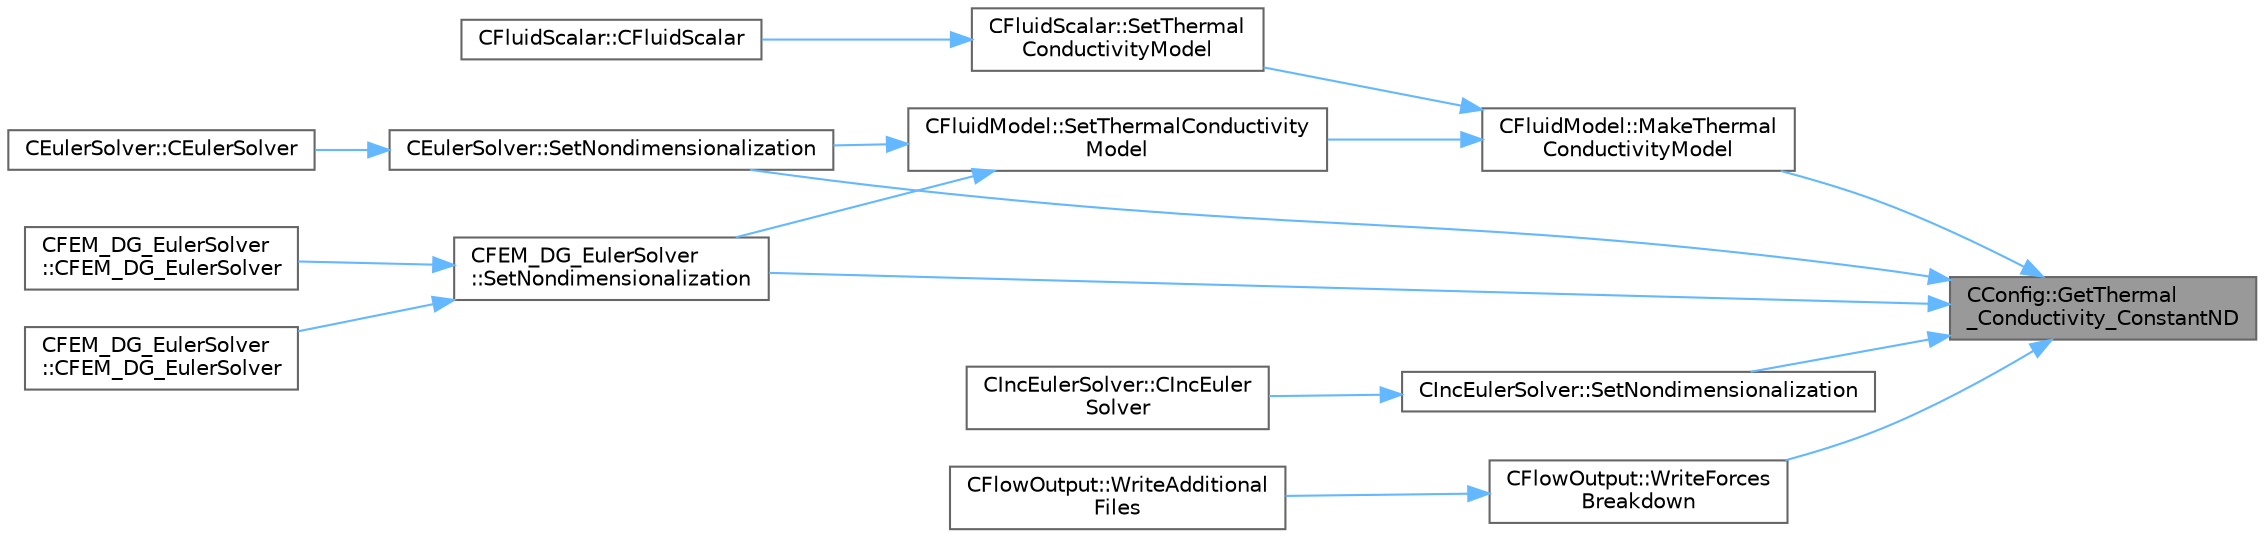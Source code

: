 digraph "CConfig::GetThermal_Conductivity_ConstantND"
{
 // LATEX_PDF_SIZE
  bgcolor="transparent";
  edge [fontname=Helvetica,fontsize=10,labelfontname=Helvetica,labelfontsize=10];
  node [fontname=Helvetica,fontsize=10,shape=box,height=0.2,width=0.4];
  rankdir="RL";
  Node1 [id="Node000001",label="CConfig::GetThermal\l_Conductivity_ConstantND",height=0.2,width=0.4,color="gray40", fillcolor="grey60", style="filled", fontcolor="black",tooltip="Get the value of the non-dimensional thermal conductivity."];
  Node1 -> Node2 [id="edge1_Node000001_Node000002",dir="back",color="steelblue1",style="solid",tooltip=" "];
  Node2 [id="Node000002",label="CFluidModel::MakeThermal\lConductivityModel",height=0.2,width=0.4,color="grey40", fillcolor="white", style="filled",URL="$classCFluidModel.html#a906430175741549b72c46b5e162149ca",tooltip="Instantiate the right type of conductivity model based on config."];
  Node2 -> Node3 [id="edge2_Node000002_Node000003",dir="back",color="steelblue1",style="solid",tooltip=" "];
  Node3 [id="Node000003",label="CFluidModel::SetThermalConductivity\lModel",height=0.2,width=0.4,color="grey40", fillcolor="white", style="filled",URL="$classCFluidModel.html#a6c387c9e21d5da336d61f58214587ac8",tooltip="Set thermal conductivity model."];
  Node3 -> Node4 [id="edge3_Node000003_Node000004",dir="back",color="steelblue1",style="solid",tooltip=" "];
  Node4 [id="Node000004",label="CEulerSolver::SetNondimensionalization",height=0.2,width=0.4,color="grey40", fillcolor="white", style="filled",URL="$classCEulerSolver.html#a1c633d6e77fefb2e76308e2ba0af0c2c",tooltip="Set the solver nondimensionalization."];
  Node4 -> Node5 [id="edge4_Node000004_Node000005",dir="back",color="steelblue1",style="solid",tooltip=" "];
  Node5 [id="Node000005",label="CEulerSolver::CEulerSolver",height=0.2,width=0.4,color="grey40", fillcolor="white", style="filled",URL="$classCEulerSolver.html#acb987947b2e76a9900605cb5fee72460",tooltip="Main constructor of this class."];
  Node3 -> Node6 [id="edge5_Node000003_Node000006",dir="back",color="steelblue1",style="solid",tooltip=" "];
  Node6 [id="Node000006",label="CFEM_DG_EulerSolver\l::SetNondimensionalization",height=0.2,width=0.4,color="grey40", fillcolor="white", style="filled",URL="$classCFEM__DG__EulerSolver.html#a31316dc2fe564329d9bb372961b10a3a",tooltip="Set the fluid solver nondimensionalization."];
  Node6 -> Node7 [id="edge6_Node000006_Node000007",dir="back",color="steelblue1",style="solid",tooltip=" "];
  Node7 [id="Node000007",label="CFEM_DG_EulerSolver\l::CFEM_DG_EulerSolver",height=0.2,width=0.4,color="grey40", fillcolor="white", style="filled",URL="$classCFEM__DG__EulerSolver.html#a70d30ef9e7cd7620d54ec73f4b1ed28c",tooltip=" "];
  Node6 -> Node8 [id="edge7_Node000006_Node000008",dir="back",color="steelblue1",style="solid",tooltip=" "];
  Node8 [id="Node000008",label="CFEM_DG_EulerSolver\l::CFEM_DG_EulerSolver",height=0.2,width=0.4,color="grey40", fillcolor="white", style="filled",URL="$classCFEM__DG__EulerSolver.html#a677fa998b78bd489a3f8bee0d56623dd",tooltip=" "];
  Node2 -> Node9 [id="edge8_Node000002_Node000009",dir="back",color="steelblue1",style="solid",tooltip=" "];
  Node9 [id="Node000009",label="CFluidScalar::SetThermal\lConductivityModel",height=0.2,width=0.4,color="grey40", fillcolor="white", style="filled",URL="$classCFluidScalar.html#a4223d15eb4ab0e69626859ade4f10197",tooltip="Set thermal conductivity model."];
  Node9 -> Node10 [id="edge9_Node000009_Node000010",dir="back",color="steelblue1",style="solid",tooltip=" "];
  Node10 [id="Node000010",label="CFluidScalar::CFluidScalar",height=0.2,width=0.4,color="grey40", fillcolor="white", style="filled",URL="$classCFluidScalar.html#a0424cef1839c30dde36bd1d0cab8ffdd",tooltip="Constructor of the class."];
  Node1 -> Node4 [id="edge10_Node000001_Node000004",dir="back",color="steelblue1",style="solid",tooltip=" "];
  Node1 -> Node11 [id="edge11_Node000001_Node000011",dir="back",color="steelblue1",style="solid",tooltip=" "];
  Node11 [id="Node000011",label="CIncEulerSolver::SetNondimensionalization",height=0.2,width=0.4,color="grey40", fillcolor="white", style="filled",URL="$classCIncEulerSolver.html#a2cffaa24417cb3803d36d38b3874d6d0",tooltip="Set the solver nondimensionalization."];
  Node11 -> Node12 [id="edge12_Node000011_Node000012",dir="back",color="steelblue1",style="solid",tooltip=" "];
  Node12 [id="Node000012",label="CIncEulerSolver::CIncEuler\lSolver",height=0.2,width=0.4,color="grey40", fillcolor="white", style="filled",URL="$classCIncEulerSolver.html#a2a0c72c1d1d79e45c69da03e01f6281a",tooltip="Constructor of the class."];
  Node1 -> Node6 [id="edge13_Node000001_Node000006",dir="back",color="steelblue1",style="solid",tooltip=" "];
  Node1 -> Node13 [id="edge14_Node000001_Node000013",dir="back",color="steelblue1",style="solid",tooltip=" "];
  Node13 [id="Node000013",label="CFlowOutput::WriteForces\lBreakdown",height=0.2,width=0.4,color="grey40", fillcolor="white", style="filled",URL="$classCFlowOutput.html#aff6a6f11c9f53f559bab9ca94b21cd2a",tooltip="Write the forces breakdown file."];
  Node13 -> Node14 [id="edge15_Node000013_Node000014",dir="back",color="steelblue1",style="solid",tooltip=" "];
  Node14 [id="Node000014",label="CFlowOutput::WriteAdditional\lFiles",height=0.2,width=0.4,color="grey40", fillcolor="white", style="filled",URL="$classCFlowOutput.html#aaac3fb7b2575967b157c306065ab1ea8",tooltip="Write any additional files defined for the current solver."];
}
